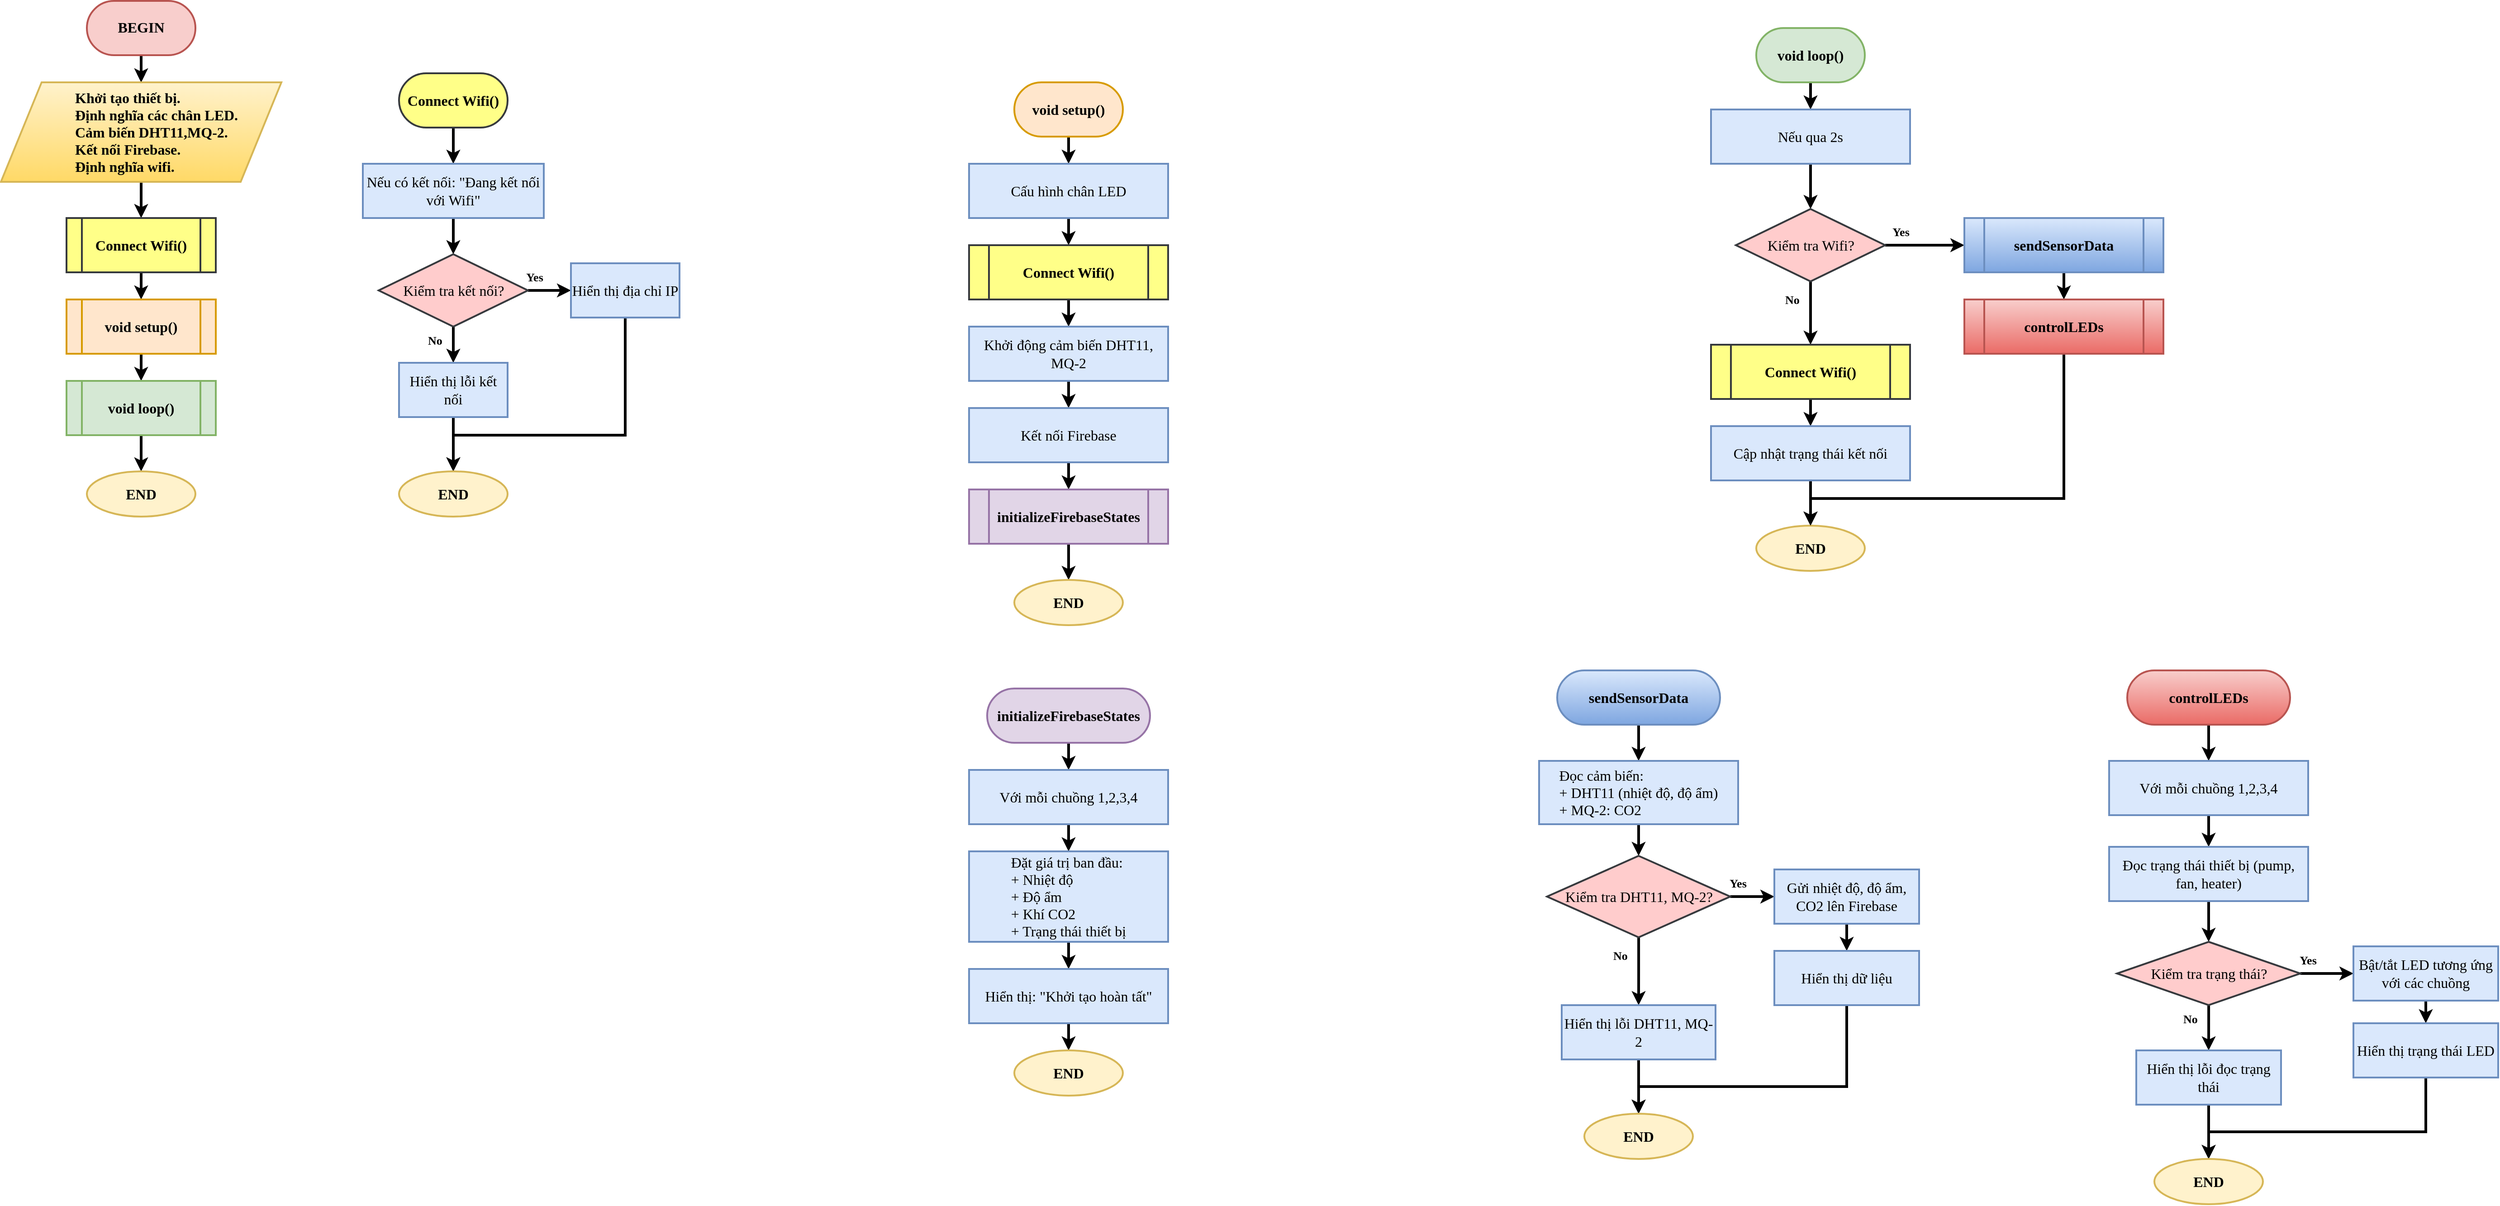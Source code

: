 <mxfile version="24.1.0" type="device">
  <diagram name="Trang-1" id="noVZalRUa9es80DgQ-76">
    <mxGraphModel dx="2206" dy="1286" grid="1" gridSize="10" guides="1" tooltips="1" connect="1" arrows="1" fold="1" page="1" pageScale="1" pageWidth="1600" pageHeight="900" math="0" shadow="0">
      <root>
        <mxCell id="0" />
        <mxCell id="1" parent="0" />
        <mxCell id="-PaDEJyAepZLVqV4AwdU-7" style="edgeStyle=orthogonalEdgeStyle;rounded=0;orthogonalLoop=1;jettySize=auto;html=1;entryX=0.5;entryY=0;entryDx=0;entryDy=0;strokeWidth=3;" edge="1" parent="1" source="-PaDEJyAepZLVqV4AwdU-1" target="-PaDEJyAepZLVqV4AwdU-2">
          <mxGeometry relative="1" as="geometry" />
        </mxCell>
        <mxCell id="-PaDEJyAepZLVqV4AwdU-12" value="" style="edgeStyle=orthogonalEdgeStyle;rounded=0;orthogonalLoop=1;jettySize=auto;html=1;" edge="1" parent="1" source="-PaDEJyAepZLVqV4AwdU-1" target="-PaDEJyAepZLVqV4AwdU-2">
          <mxGeometry relative="1" as="geometry" />
        </mxCell>
        <mxCell id="-PaDEJyAepZLVqV4AwdU-1" value="&lt;p style=&quot;line-height: 120%;&quot;&gt;&lt;font style=&quot;font-size: 16px;&quot; face=&quot;Times New Roman&quot;&gt;&lt;b&gt;BEGIN&lt;/b&gt;&lt;/font&gt;&lt;/p&gt;" style="rounded=1;whiteSpace=wrap;html=1;arcSize=50;fillColor=#f8cecc;strokeColor=#b85450;strokeWidth=2;" vertex="1" parent="1">
          <mxGeometry x="115" y="20" width="120" height="60" as="geometry" />
        </mxCell>
        <mxCell id="-PaDEJyAepZLVqV4AwdU-8" style="edgeStyle=orthogonalEdgeStyle;rounded=0;orthogonalLoop=1;jettySize=auto;html=1;entryX=0.5;entryY=0;entryDx=0;entryDy=0;strokeWidth=3;" edge="1" parent="1" source="-PaDEJyAepZLVqV4AwdU-2" target="-PaDEJyAepZLVqV4AwdU-3">
          <mxGeometry relative="1" as="geometry" />
        </mxCell>
        <mxCell id="-PaDEJyAepZLVqV4AwdU-2" value="&lt;blockquote style=&quot;margin: 0 0 0 40px; border: none; padding: 0px;&quot;&gt;&lt;blockquote style=&quot;margin: 0 0 0 40px; border: none; padding: 0px;&quot;&gt;&lt;/blockquote&gt;&lt;/blockquote&gt;&lt;blockquote style=&quot;margin: 0 0 0 40px; border: none; padding: 0px;&quot;&gt;&lt;blockquote style=&quot;margin: 0 0 0 40px; border: none; padding: 0px;&quot;&gt;&lt;b style=&quot;background-color: initial; white-space-collapse: preserve; text-align: justify; font-size: 16px; font-family: &amp;quot;Times New Roman&amp;quot;;&quot;&gt;Khởi tạo thiết bị. &lt;/b&gt;&lt;br&gt;&lt;b style=&quot;background-color: initial; white-space-collapse: preserve; text-align: justify; font-size: 16px; font-family: &amp;quot;Times New Roman&amp;quot;;&quot;&gt;Định nghĩa các chân LED. &lt;/b&gt;&lt;br&gt;&lt;font style=&quot;background-color: initial; white-space-collapse: preserve; text-align: justify; font-size: 16px;&quot; face=&quot;Times New Roman&quot;&gt;&lt;b&gt;Cảm biến DHT11,&lt;/b&gt;&lt;/font&gt;&lt;b style=&quot;background-color: initial; white-space-collapse: preserve; text-align: justify; font-size: 16px; font-family: &amp;quot;Times New Roman&amp;quot;;&quot;&gt;MQ-2.&lt;/b&gt;&lt;br&gt;&lt;b style=&quot;background-color: initial; white-space-collapse: preserve; text-align: justify; font-size: 16px; font-family: &amp;quot;Times New Roman&amp;quot;;&quot;&gt;Kết nối Firebase.&lt;/b&gt;&lt;br&gt;&lt;b style=&quot;background-color: initial; font-size: 16px; font-family: &amp;quot;Times New Roman&amp;quot;;&quot;&gt;Định nghĩa wifi.&lt;/b&gt;&lt;br&gt;&lt;/blockquote&gt;&lt;/blockquote&gt;&lt;blockquote style=&quot;margin: 0 0 0 40px; border: none; padding: 0px;&quot;&gt;&lt;blockquote style=&quot;margin: 0 0 0 40px; border: none; padding: 0px;&quot;&gt;&lt;/blockquote&gt;&lt;/blockquote&gt;&lt;blockquote style=&quot;margin: 0 0 0 40px; border: none; padding: 0px;&quot;&gt;&lt;blockquote style=&quot;margin: 0 0 0 40px; border: none; padding: 0px;&quot;&gt;&lt;/blockquote&gt;&lt;/blockquote&gt;&lt;blockquote style=&quot;margin: 0 0 0 40px; border: none; padding: 0px;&quot;&gt;&lt;blockquote style=&quot;margin: 0 0 0 40px; border: none; padding: 0px;&quot;&gt;&lt;/blockquote&gt;&lt;/blockquote&gt;" style="shape=parallelogram;perimeter=parallelogramPerimeter;whiteSpace=wrap;html=1;fixedSize=1;size=45;align=left;fillColor=#fff2cc;strokeColor=#d6b656;gradientColor=#ffd966;strokeWidth=2;" vertex="1" parent="1">
          <mxGeometry x="20" y="110" width="310" height="110" as="geometry" />
        </mxCell>
        <mxCell id="-PaDEJyAepZLVqV4AwdU-9" style="edgeStyle=orthogonalEdgeStyle;rounded=0;orthogonalLoop=1;jettySize=auto;html=1;strokeWidth=3;" edge="1" parent="1" source="-PaDEJyAepZLVqV4AwdU-3" target="-PaDEJyAepZLVqV4AwdU-4">
          <mxGeometry relative="1" as="geometry" />
        </mxCell>
        <mxCell id="-PaDEJyAepZLVqV4AwdU-3" value="&lt;h3&gt;&lt;font style=&quot;font-size: 16px;&quot; face=&quot;Times New Roman&quot;&gt;Connect Wifi()&lt;/font&gt;&lt;/h3&gt;" style="shape=process;whiteSpace=wrap;html=1;backgroundOutline=1;fillColor=#ffff88;strokeColor=#36393d;strokeWidth=2;" vertex="1" parent="1">
          <mxGeometry x="92.5" y="260" width="165" height="60" as="geometry" />
        </mxCell>
        <mxCell id="-PaDEJyAepZLVqV4AwdU-10" style="edgeStyle=orthogonalEdgeStyle;rounded=0;orthogonalLoop=1;jettySize=auto;html=1;strokeWidth=3;" edge="1" parent="1" source="-PaDEJyAepZLVqV4AwdU-4" target="-PaDEJyAepZLVqV4AwdU-5">
          <mxGeometry relative="1" as="geometry" />
        </mxCell>
        <mxCell id="-PaDEJyAepZLVqV4AwdU-4" value="&lt;h3&gt;&lt;font style=&quot;font-size: 16px;&quot; face=&quot;Times New Roman&quot;&gt;void setup()&lt;/font&gt;&lt;/h3&gt;" style="shape=process;whiteSpace=wrap;html=1;backgroundOutline=1;strokeWidth=2;fillColor=#ffe6cc;strokeColor=#d79b00;" vertex="1" parent="1">
          <mxGeometry x="92.5" y="350" width="165" height="60" as="geometry" />
        </mxCell>
        <mxCell id="-PaDEJyAepZLVqV4AwdU-11" style="edgeStyle=orthogonalEdgeStyle;rounded=0;orthogonalLoop=1;jettySize=auto;html=1;entryX=0.5;entryY=0;entryDx=0;entryDy=0;strokeWidth=3;" edge="1" parent="1" source="-PaDEJyAepZLVqV4AwdU-5" target="-PaDEJyAepZLVqV4AwdU-6">
          <mxGeometry relative="1" as="geometry" />
        </mxCell>
        <mxCell id="-PaDEJyAepZLVqV4AwdU-5" value="&lt;h3&gt;&lt;font style=&quot;font-size: 16px;&quot; face=&quot;Times New Roman&quot;&gt;void loop()&lt;/font&gt;&lt;/h3&gt;" style="shape=process;whiteSpace=wrap;html=1;backgroundOutline=1;strokeWidth=2;fillColor=#d5e8d4;strokeColor=#82b366;" vertex="1" parent="1">
          <mxGeometry x="92.5" y="440" width="165" height="60" as="geometry" />
        </mxCell>
        <mxCell id="-PaDEJyAepZLVqV4AwdU-6" value="&lt;font style=&quot;font-size: 16px;&quot; face=&quot;Times New Roman&quot;&gt;&lt;b&gt;END&lt;/b&gt;&lt;/font&gt;" style="ellipse;whiteSpace=wrap;html=1;fillColor=#fff2cc;strokeColor=#d6b656;strokeWidth=2;" vertex="1" parent="1">
          <mxGeometry x="115" y="540" width="120" height="50" as="geometry" />
        </mxCell>
        <mxCell id="-PaDEJyAepZLVqV4AwdU-23" style="edgeStyle=orthogonalEdgeStyle;rounded=0;orthogonalLoop=1;jettySize=auto;html=1;entryX=0.5;entryY=0;entryDx=0;entryDy=0;strokeWidth=3;" edge="1" parent="1" source="-PaDEJyAepZLVqV4AwdU-14" target="-PaDEJyAepZLVqV4AwdU-15">
          <mxGeometry relative="1" as="geometry" />
        </mxCell>
        <mxCell id="-PaDEJyAepZLVqV4AwdU-14" value="&lt;h3&gt;&lt;font style=&quot;font-size: 16px;&quot; face=&quot;Times New Roman&quot;&gt;Connect Wifi()&lt;/font&gt;&lt;/h3&gt;" style="rounded=1;whiteSpace=wrap;html=1;arcSize=50;fillColor=#ffff88;strokeColor=#36393d;strokeWidth=2;" vertex="1" parent="1">
          <mxGeometry x="460" y="100" width="120" height="60" as="geometry" />
        </mxCell>
        <mxCell id="-PaDEJyAepZLVqV4AwdU-24" style="edgeStyle=orthogonalEdgeStyle;rounded=0;orthogonalLoop=1;jettySize=auto;html=1;entryX=0.5;entryY=0;entryDx=0;entryDy=0;strokeWidth=3;" edge="1" parent="1" source="-PaDEJyAepZLVqV4AwdU-15" target="-PaDEJyAepZLVqV4AwdU-16">
          <mxGeometry relative="1" as="geometry" />
        </mxCell>
        <mxCell id="-PaDEJyAepZLVqV4AwdU-15" value="&lt;font style=&quot;font-size: 16px;&quot; face=&quot;Times New Roman&quot;&gt;Nếu có kết nối: &quot;Đang kết nối với Wifi&quot;&lt;/font&gt;" style="rounded=0;whiteSpace=wrap;html=1;fillColor=#dae8fc;strokeColor=#6c8ebf;strokeWidth=2;" vertex="1" parent="1">
          <mxGeometry x="420" y="200" width="200" height="60" as="geometry" />
        </mxCell>
        <mxCell id="-PaDEJyAepZLVqV4AwdU-18" style="edgeStyle=orthogonalEdgeStyle;rounded=0;orthogonalLoop=1;jettySize=auto;html=1;entryX=0;entryY=0.5;entryDx=0;entryDy=0;strokeWidth=3;" edge="1" parent="1" source="-PaDEJyAepZLVqV4AwdU-16" target="-PaDEJyAepZLVqV4AwdU-17">
          <mxGeometry relative="1" as="geometry" />
        </mxCell>
        <mxCell id="-PaDEJyAepZLVqV4AwdU-21" style="edgeStyle=orthogonalEdgeStyle;rounded=0;orthogonalLoop=1;jettySize=auto;html=1;strokeWidth=3;" edge="1" parent="1" source="-PaDEJyAepZLVqV4AwdU-16" target="-PaDEJyAepZLVqV4AwdU-20">
          <mxGeometry relative="1" as="geometry" />
        </mxCell>
        <mxCell id="-PaDEJyAepZLVqV4AwdU-16" value="&lt;font style=&quot;font-size: 16px;&quot; face=&quot;Times New Roman&quot;&gt;Kiểm tra kết nối?&lt;/font&gt;" style="rhombus;whiteSpace=wrap;html=1;fillColor=#ffcccc;strokeColor=#36393d;strokeWidth=2;" vertex="1" parent="1">
          <mxGeometry x="437.5" y="300" width="165" height="80" as="geometry" />
        </mxCell>
        <mxCell id="-PaDEJyAepZLVqV4AwdU-35" style="edgeStyle=orthogonalEdgeStyle;rounded=0;orthogonalLoop=1;jettySize=auto;html=1;strokeWidth=3;" edge="1" parent="1" source="-PaDEJyAepZLVqV4AwdU-17">
          <mxGeometry relative="1" as="geometry">
            <mxPoint x="520" y="540" as="targetPoint" />
            <Array as="points">
              <mxPoint x="710" y="500" />
            </Array>
          </mxGeometry>
        </mxCell>
        <mxCell id="-PaDEJyAepZLVqV4AwdU-17" value="&lt;font style=&quot;font-size: 16px;&quot; face=&quot;Times New Roman&quot;&gt;Hiển thị địa chỉ IP&lt;/font&gt;" style="rounded=0;whiteSpace=wrap;html=1;fillColor=#dae8fc;strokeColor=#6c8ebf;strokeWidth=2;" vertex="1" parent="1">
          <mxGeometry x="650" y="310" width="120" height="60" as="geometry" />
        </mxCell>
        <mxCell id="-PaDEJyAepZLVqV4AwdU-19" value="&lt;font size=&quot;1&quot; face=&quot;Times New Roman&quot;&gt;&lt;b style=&quot;font-size: 13px;&quot;&gt;Yes&lt;/b&gt;&lt;/font&gt;" style="text;html=1;align=center;verticalAlign=middle;whiteSpace=wrap;rounded=0;" vertex="1" parent="1">
          <mxGeometry x="580" y="310" width="60" height="30" as="geometry" />
        </mxCell>
        <mxCell id="-PaDEJyAepZLVqV4AwdU-26" style="edgeStyle=orthogonalEdgeStyle;rounded=0;orthogonalLoop=1;jettySize=auto;html=1;strokeWidth=3;" edge="1" parent="1" source="-PaDEJyAepZLVqV4AwdU-20" target="-PaDEJyAepZLVqV4AwdU-25">
          <mxGeometry relative="1" as="geometry" />
        </mxCell>
        <mxCell id="-PaDEJyAepZLVqV4AwdU-20" value="&lt;font style=&quot;font-size: 16px;&quot; face=&quot;Times New Roman&quot;&gt;Hiển thị lỗi kết nối&lt;/font&gt;" style="rounded=0;whiteSpace=wrap;html=1;fillColor=#dae8fc;strokeColor=#6c8ebf;strokeWidth=2;" vertex="1" parent="1">
          <mxGeometry x="460" y="420" width="120" height="60" as="geometry" />
        </mxCell>
        <mxCell id="-PaDEJyAepZLVqV4AwdU-22" value="&lt;font size=&quot;1&quot; face=&quot;Times New Roman&quot;&gt;&lt;b style=&quot;font-size: 13px;&quot;&gt;No&lt;/b&gt;&lt;/font&gt;" style="text;html=1;align=center;verticalAlign=middle;whiteSpace=wrap;rounded=0;" vertex="1" parent="1">
          <mxGeometry x="470" y="380" width="60" height="30" as="geometry" />
        </mxCell>
        <mxCell id="-PaDEJyAepZLVqV4AwdU-25" value="&lt;font style=&quot;font-size: 16px;&quot; face=&quot;Times New Roman&quot;&gt;&lt;b&gt;END&lt;/b&gt;&lt;/font&gt;" style="ellipse;whiteSpace=wrap;html=1;fillColor=#fff2cc;strokeColor=#d6b656;strokeWidth=2;" vertex="1" parent="1">
          <mxGeometry x="460" y="540" width="120" height="50" as="geometry" />
        </mxCell>
        <mxCell id="-PaDEJyAepZLVqV4AwdU-32" style="edgeStyle=orthogonalEdgeStyle;rounded=0;orthogonalLoop=1;jettySize=auto;html=1;entryX=0.5;entryY=0;entryDx=0;entryDy=0;strokeWidth=3;" edge="1" parent="1" source="-PaDEJyAepZLVqV4AwdU-27" target="-PaDEJyAepZLVqV4AwdU-28">
          <mxGeometry relative="1" as="geometry" />
        </mxCell>
        <mxCell id="-PaDEJyAepZLVqV4AwdU-27" value="&lt;h3&gt;&lt;font style=&quot;font-size: 16px;&quot; face=&quot;Times New Roman&quot;&gt;void setup()&lt;/font&gt;&lt;/h3&gt;" style="rounded=1;whiteSpace=wrap;html=1;arcSize=50;fillColor=#ffe6cc;strokeColor=#d79b00;strokeWidth=2;" vertex="1" parent="1">
          <mxGeometry x="1140" y="110" width="120" height="60" as="geometry" />
        </mxCell>
        <mxCell id="-PaDEJyAepZLVqV4AwdU-33" style="edgeStyle=orthogonalEdgeStyle;rounded=0;orthogonalLoop=1;jettySize=auto;html=1;entryX=0.5;entryY=0;entryDx=0;entryDy=0;strokeWidth=3;" edge="1" parent="1" source="-PaDEJyAepZLVqV4AwdU-28" target="-PaDEJyAepZLVqV4AwdU-29">
          <mxGeometry relative="1" as="geometry" />
        </mxCell>
        <mxCell id="-PaDEJyAepZLVqV4AwdU-28" value="&lt;font style=&quot;font-size: 16px;&quot; face=&quot;Times New Roman&quot;&gt;Cấu hình chân LED&lt;/font&gt;" style="rounded=0;whiteSpace=wrap;html=1;fillColor=#dae8fc;strokeColor=#6c8ebf;strokeWidth=2;" vertex="1" parent="1">
          <mxGeometry x="1090" y="200" width="220" height="60" as="geometry" />
        </mxCell>
        <mxCell id="-PaDEJyAepZLVqV4AwdU-34" style="edgeStyle=orthogonalEdgeStyle;rounded=0;orthogonalLoop=1;jettySize=auto;html=1;entryX=0.5;entryY=0;entryDx=0;entryDy=0;strokeWidth=3;" edge="1" parent="1" source="-PaDEJyAepZLVqV4AwdU-29" target="-PaDEJyAepZLVqV4AwdU-30">
          <mxGeometry relative="1" as="geometry" />
        </mxCell>
        <mxCell id="-PaDEJyAepZLVqV4AwdU-29" value="&lt;h3&gt;&lt;font style=&quot;font-size: 16px;&quot; face=&quot;Times New Roman&quot;&gt;Connect Wifi()&lt;/font&gt;&lt;/h3&gt;" style="shape=process;whiteSpace=wrap;html=1;backgroundOutline=1;fillColor=#ffff88;strokeColor=#36393d;strokeWidth=2;" vertex="1" parent="1">
          <mxGeometry x="1090" y="290" width="220" height="60" as="geometry" />
        </mxCell>
        <mxCell id="-PaDEJyAepZLVqV4AwdU-38" style="edgeStyle=orthogonalEdgeStyle;rounded=0;orthogonalLoop=1;jettySize=auto;html=1;entryX=0.5;entryY=0;entryDx=0;entryDy=0;strokeWidth=3;" edge="1" parent="1" source="-PaDEJyAepZLVqV4AwdU-30" target="-PaDEJyAepZLVqV4AwdU-31">
          <mxGeometry relative="1" as="geometry" />
        </mxCell>
        <mxCell id="-PaDEJyAepZLVqV4AwdU-30" value="&lt;font style=&quot;font-size: 16px;&quot; face=&quot;Times New Roman&quot;&gt;Khởi động cảm biến DHT11, MQ-2&lt;/font&gt;" style="rounded=0;whiteSpace=wrap;html=1;fillColor=#dae8fc;strokeColor=#6c8ebf;strokeWidth=2;" vertex="1" parent="1">
          <mxGeometry x="1090" y="380" width="220" height="60" as="geometry" />
        </mxCell>
        <mxCell id="-PaDEJyAepZLVqV4AwdU-39" style="edgeStyle=orthogonalEdgeStyle;rounded=0;orthogonalLoop=1;jettySize=auto;html=1;entryX=0.5;entryY=0;entryDx=0;entryDy=0;strokeWidth=3;" edge="1" parent="1" source="-PaDEJyAepZLVqV4AwdU-31" target="-PaDEJyAepZLVqV4AwdU-36">
          <mxGeometry relative="1" as="geometry" />
        </mxCell>
        <mxCell id="-PaDEJyAepZLVqV4AwdU-31" value="&lt;font style=&quot;font-size: 16px;&quot; face=&quot;Times New Roman&quot;&gt;Kết nối Firebase&lt;/font&gt;" style="rounded=0;whiteSpace=wrap;html=1;fillColor=#dae8fc;strokeColor=#6c8ebf;strokeWidth=2;" vertex="1" parent="1">
          <mxGeometry x="1090" y="470" width="220" height="60" as="geometry" />
        </mxCell>
        <mxCell id="-PaDEJyAepZLVqV4AwdU-40" style="edgeStyle=orthogonalEdgeStyle;rounded=0;orthogonalLoop=1;jettySize=auto;html=1;entryX=0.5;entryY=0;entryDx=0;entryDy=0;strokeWidth=3;" edge="1" parent="1" source="-PaDEJyAepZLVqV4AwdU-36" target="-PaDEJyAepZLVqV4AwdU-37">
          <mxGeometry relative="1" as="geometry" />
        </mxCell>
        <mxCell id="-PaDEJyAepZLVqV4AwdU-36" value="&lt;h3&gt;&lt;font style=&quot;font-size: 16px;&quot; face=&quot;Times New Roman&quot;&gt;initializeFirebaseStates&lt;/font&gt;&lt;/h3&gt;" style="shape=process;whiteSpace=wrap;html=1;backgroundOutline=1;fillColor=#e1d5e7;strokeColor=#9673a6;strokeWidth=2;" vertex="1" parent="1">
          <mxGeometry x="1090" y="560" width="220" height="60" as="geometry" />
        </mxCell>
        <mxCell id="-PaDEJyAepZLVqV4AwdU-37" value="&lt;font style=&quot;font-size: 16px;&quot; face=&quot;Times New Roman&quot;&gt;&lt;b&gt;END&lt;/b&gt;&lt;/font&gt;" style="ellipse;whiteSpace=wrap;html=1;fillColor=#fff2cc;strokeColor=#d6b656;strokeWidth=2;" vertex="1" parent="1">
          <mxGeometry x="1140" y="660" width="120" height="50" as="geometry" />
        </mxCell>
        <mxCell id="-PaDEJyAepZLVqV4AwdU-47" style="edgeStyle=orthogonalEdgeStyle;rounded=0;orthogonalLoop=1;jettySize=auto;html=1;entryX=0.5;entryY=0;entryDx=0;entryDy=0;strokeWidth=3;" edge="1" parent="1" source="-PaDEJyAepZLVqV4AwdU-41" target="-PaDEJyAepZLVqV4AwdU-43">
          <mxGeometry relative="1" as="geometry" />
        </mxCell>
        <mxCell id="-PaDEJyAepZLVqV4AwdU-41" value="&lt;h3&gt;&lt;font style=&quot;font-size: 16px;&quot; face=&quot;Times New Roman&quot;&gt;initializeFirebaseStates&lt;/font&gt;&lt;/h3&gt;" style="rounded=1;whiteSpace=wrap;html=1;arcSize=50;fillColor=#e1d5e7;strokeColor=#9673a6;strokeWidth=2;" vertex="1" parent="1">
          <mxGeometry x="1110" y="780" width="180" height="60" as="geometry" />
        </mxCell>
        <mxCell id="-PaDEJyAepZLVqV4AwdU-48" style="edgeStyle=orthogonalEdgeStyle;rounded=0;orthogonalLoop=1;jettySize=auto;html=1;entryX=0.5;entryY=0;entryDx=0;entryDy=0;strokeWidth=3;" edge="1" parent="1" source="-PaDEJyAepZLVqV4AwdU-43" target="-PaDEJyAepZLVqV4AwdU-44">
          <mxGeometry relative="1" as="geometry" />
        </mxCell>
        <mxCell id="-PaDEJyAepZLVqV4AwdU-43" value="&lt;font style=&quot;font-size: 16px;&quot; face=&quot;Times New Roman&quot;&gt;Với mỗi chuồng 1,2,3,4&lt;/font&gt;" style="rounded=0;whiteSpace=wrap;html=1;fillColor=#dae8fc;strokeColor=#6c8ebf;strokeWidth=2;" vertex="1" parent="1">
          <mxGeometry x="1090" y="870" width="220" height="60" as="geometry" />
        </mxCell>
        <mxCell id="-PaDEJyAepZLVqV4AwdU-49" style="edgeStyle=orthogonalEdgeStyle;rounded=0;orthogonalLoop=1;jettySize=auto;html=1;entryX=0.5;entryY=0;entryDx=0;entryDy=0;strokeWidth=3;" edge="1" parent="1" source="-PaDEJyAepZLVqV4AwdU-44" target="-PaDEJyAepZLVqV4AwdU-45">
          <mxGeometry relative="1" as="geometry" />
        </mxCell>
        <mxCell id="-PaDEJyAepZLVqV4AwdU-44" value="&lt;div style=&quot;text-align: justify;&quot;&gt;&lt;span style=&quot;font-size: 16px; font-family: &amp;quot;Times New Roman&amp;quot;; background-color: initial;&quot;&gt;Đặt giá trị ban đầu:&lt;/span&gt;&lt;/div&gt;&lt;div style=&quot;text-align: justify;&quot;&gt;&lt;font face=&quot;Times New Roman&quot;&gt;&lt;span style=&quot;font-size: 16px;&quot;&gt;+ Nhiệt độ&lt;/span&gt;&lt;/font&gt;&lt;/div&gt;&lt;div style=&quot;text-align: justify;&quot;&gt;&lt;font face=&quot;Times New Roman&quot;&gt;&lt;span style=&quot;font-size: 16px;&quot;&gt;+ Độ ẩm&lt;/span&gt;&lt;/font&gt;&lt;/div&gt;&lt;div style=&quot;text-align: justify;&quot;&gt;&lt;font face=&quot;Times New Roman&quot;&gt;&lt;span style=&quot;font-size: 16px;&quot;&gt;+ Khí CO2&lt;/span&gt;&lt;/font&gt;&lt;/div&gt;&lt;div style=&quot;text-align: justify;&quot;&gt;&lt;font face=&quot;Times New Roman&quot;&gt;&lt;span style=&quot;font-size: 16px;&quot;&gt;+ Trạng thái thiết bị&lt;/span&gt;&lt;/font&gt;&lt;/div&gt;" style="rounded=0;whiteSpace=wrap;html=1;fillColor=#dae8fc;strokeColor=#6c8ebf;strokeWidth=2;" vertex="1" parent="1">
          <mxGeometry x="1090" y="960" width="220" height="100" as="geometry" />
        </mxCell>
        <mxCell id="-PaDEJyAepZLVqV4AwdU-50" style="edgeStyle=orthogonalEdgeStyle;rounded=0;orthogonalLoop=1;jettySize=auto;html=1;entryX=0.5;entryY=0;entryDx=0;entryDy=0;strokeWidth=3;" edge="1" parent="1" source="-PaDEJyAepZLVqV4AwdU-45" target="-PaDEJyAepZLVqV4AwdU-46">
          <mxGeometry relative="1" as="geometry" />
        </mxCell>
        <mxCell id="-PaDEJyAepZLVqV4AwdU-45" value="&lt;font style=&quot;font-size: 16px;&quot; face=&quot;Times New Roman&quot;&gt;Hiển thị: &quot;Khởi tạo hoàn tất&quot;&lt;/font&gt;" style="rounded=0;whiteSpace=wrap;html=1;fillColor=#dae8fc;strokeColor=#6c8ebf;strokeWidth=2;" vertex="1" parent="1">
          <mxGeometry x="1090" y="1090" width="220" height="60" as="geometry" />
        </mxCell>
        <mxCell id="-PaDEJyAepZLVqV4AwdU-46" value="&lt;font style=&quot;font-size: 16px;&quot; face=&quot;Times New Roman&quot;&gt;&lt;b&gt;END&lt;/b&gt;&lt;/font&gt;" style="ellipse;whiteSpace=wrap;html=1;fillColor=#fff2cc;strokeColor=#d6b656;strokeWidth=2;" vertex="1" parent="1">
          <mxGeometry x="1140" y="1180" width="120" height="50" as="geometry" />
        </mxCell>
        <mxCell id="-PaDEJyAepZLVqV4AwdU-58" style="edgeStyle=orthogonalEdgeStyle;rounded=0;orthogonalLoop=1;jettySize=auto;html=1;entryX=0.5;entryY=0;entryDx=0;entryDy=0;strokeWidth=3;" edge="1" parent="1" source="-PaDEJyAepZLVqV4AwdU-51" target="-PaDEJyAepZLVqV4AwdU-52">
          <mxGeometry relative="1" as="geometry" />
        </mxCell>
        <mxCell id="-PaDEJyAepZLVqV4AwdU-51" value="&lt;h3&gt;&lt;font style=&quot;font-size: 16px;&quot; face=&quot;Times New Roman&quot;&gt;void loop()&lt;/font&gt;&lt;/h3&gt;" style="rounded=1;whiteSpace=wrap;html=1;arcSize=50;fillColor=#d5e8d4;strokeColor=#82b366;strokeWidth=2;" vertex="1" parent="1">
          <mxGeometry x="1960" y="50" width="120" height="60" as="geometry" />
        </mxCell>
        <mxCell id="-PaDEJyAepZLVqV4AwdU-59" style="edgeStyle=orthogonalEdgeStyle;rounded=0;orthogonalLoop=1;jettySize=auto;html=1;entryX=0.5;entryY=0;entryDx=0;entryDy=0;strokeWidth=3;" edge="1" parent="1" source="-PaDEJyAepZLVqV4AwdU-52" target="-PaDEJyAepZLVqV4AwdU-53">
          <mxGeometry relative="1" as="geometry" />
        </mxCell>
        <mxCell id="-PaDEJyAepZLVqV4AwdU-52" value="&lt;font style=&quot;font-size: 16px;&quot; face=&quot;Times New Roman&quot;&gt;Nếu qua 2s&lt;/font&gt;" style="rounded=0;whiteSpace=wrap;html=1;fillColor=#dae8fc;strokeColor=#6c8ebf;strokeWidth=2;" vertex="1" parent="1">
          <mxGeometry x="1910" y="140" width="220" height="60" as="geometry" />
        </mxCell>
        <mxCell id="-PaDEJyAepZLVqV4AwdU-60" style="edgeStyle=orthogonalEdgeStyle;rounded=0;orthogonalLoop=1;jettySize=auto;html=1;entryX=0.5;entryY=0;entryDx=0;entryDy=0;strokeWidth=3;" edge="1" parent="1" source="-PaDEJyAepZLVqV4AwdU-53" target="-PaDEJyAepZLVqV4AwdU-54">
          <mxGeometry relative="1" as="geometry" />
        </mxCell>
        <mxCell id="-PaDEJyAepZLVqV4AwdU-61" style="edgeStyle=orthogonalEdgeStyle;rounded=0;orthogonalLoop=1;jettySize=auto;html=1;entryX=0;entryY=0.5;entryDx=0;entryDy=0;strokeWidth=3;" edge="1" parent="1" source="-PaDEJyAepZLVqV4AwdU-53" target="-PaDEJyAepZLVqV4AwdU-55">
          <mxGeometry relative="1" as="geometry" />
        </mxCell>
        <mxCell id="-PaDEJyAepZLVqV4AwdU-53" value="&lt;font style=&quot;font-size: 16px;&quot; face=&quot;Times New Roman&quot;&gt;Kiểm tra Wifi?&lt;/font&gt;" style="rhombus;whiteSpace=wrap;html=1;fillColor=#ffcccc;strokeColor=#36393d;strokeWidth=2;" vertex="1" parent="1">
          <mxGeometry x="1937.5" y="250" width="165" height="80" as="geometry" />
        </mxCell>
        <mxCell id="-PaDEJyAepZLVqV4AwdU-65" style="edgeStyle=orthogonalEdgeStyle;rounded=0;orthogonalLoop=1;jettySize=auto;html=1;entryX=0.5;entryY=0;entryDx=0;entryDy=0;strokeWidth=3;" edge="1" parent="1" source="-PaDEJyAepZLVqV4AwdU-54" target="-PaDEJyAepZLVqV4AwdU-64">
          <mxGeometry relative="1" as="geometry" />
        </mxCell>
        <mxCell id="-PaDEJyAepZLVqV4AwdU-54" value="&lt;h3&gt;&lt;font style=&quot;font-size: 16px;&quot; face=&quot;Times New Roman&quot;&gt;Connect Wifi()&lt;/font&gt;&lt;/h3&gt;" style="shape=process;whiteSpace=wrap;html=1;backgroundOutline=1;fillColor=#ffff88;strokeColor=#36393d;strokeWidth=2;" vertex="1" parent="1">
          <mxGeometry x="1910" y="400" width="220" height="60" as="geometry" />
        </mxCell>
        <mxCell id="-PaDEJyAepZLVqV4AwdU-62" style="edgeStyle=orthogonalEdgeStyle;rounded=0;orthogonalLoop=1;jettySize=auto;html=1;entryX=0.5;entryY=0;entryDx=0;entryDy=0;strokeWidth=3;" edge="1" parent="1" source="-PaDEJyAepZLVqV4AwdU-55" target="-PaDEJyAepZLVqV4AwdU-56">
          <mxGeometry relative="1" as="geometry" />
        </mxCell>
        <mxCell id="-PaDEJyAepZLVqV4AwdU-55" value="&lt;h3&gt;&lt;font style=&quot;font-size: 16px;&quot; face=&quot;Times New Roman&quot;&gt;sendSensorData&lt;/font&gt;&lt;/h3&gt;" style="shape=process;whiteSpace=wrap;html=1;backgroundOutline=1;strokeWidth=2;fillColor=#dae8fc;strokeColor=#6c8ebf;gradientColor=#7ea6e0;" vertex="1" parent="1">
          <mxGeometry x="2190" y="260" width="220" height="60" as="geometry" />
        </mxCell>
        <mxCell id="-PaDEJyAepZLVqV4AwdU-67" style="edgeStyle=orthogonalEdgeStyle;rounded=0;orthogonalLoop=1;jettySize=auto;html=1;entryX=0.5;entryY=0;entryDx=0;entryDy=0;strokeWidth=3;" edge="1" parent="1" source="-PaDEJyAepZLVqV4AwdU-56" target="-PaDEJyAepZLVqV4AwdU-57">
          <mxGeometry relative="1" as="geometry">
            <mxPoint x="2020" y="650" as="targetPoint" />
            <Array as="points">
              <mxPoint x="2300" y="570" />
              <mxPoint x="2020" y="570" />
            </Array>
          </mxGeometry>
        </mxCell>
        <mxCell id="-PaDEJyAepZLVqV4AwdU-56" value="&lt;h3&gt;&lt;font style=&quot;font-size: 16px;&quot; face=&quot;Times New Roman&quot;&gt;controlLEDs&lt;/font&gt;&lt;/h3&gt;" style="shape=process;whiteSpace=wrap;html=1;backgroundOutline=1;fillColor=#f8cecc;strokeColor=#b85450;strokeWidth=2;gradientColor=#ea6b66;" vertex="1" parent="1">
          <mxGeometry x="2190" y="350" width="220" height="60" as="geometry" />
        </mxCell>
        <mxCell id="-PaDEJyAepZLVqV4AwdU-57" value="&lt;font style=&quot;font-size: 16px;&quot; face=&quot;Times New Roman&quot;&gt;&lt;b&gt;END&lt;/b&gt;&lt;/font&gt;" style="ellipse;whiteSpace=wrap;html=1;fillColor=#fff2cc;strokeColor=#d6b656;strokeWidth=2;" vertex="1" parent="1">
          <mxGeometry x="1960" y="600" width="120" height="50" as="geometry" />
        </mxCell>
        <mxCell id="-PaDEJyAepZLVqV4AwdU-66" style="edgeStyle=orthogonalEdgeStyle;rounded=0;orthogonalLoop=1;jettySize=auto;html=1;entryX=0.5;entryY=0;entryDx=0;entryDy=0;strokeWidth=3;" edge="1" parent="1" source="-PaDEJyAepZLVqV4AwdU-64" target="-PaDEJyAepZLVqV4AwdU-57">
          <mxGeometry relative="1" as="geometry" />
        </mxCell>
        <mxCell id="-PaDEJyAepZLVqV4AwdU-64" value="&lt;font style=&quot;font-size: 16px;&quot; face=&quot;Times New Roman&quot;&gt;Cập nhật trạng thái kết nối&lt;/font&gt;" style="rounded=0;whiteSpace=wrap;html=1;fillColor=#dae8fc;strokeColor=#6c8ebf;strokeWidth=2;" vertex="1" parent="1">
          <mxGeometry x="1910" y="490" width="220" height="60" as="geometry" />
        </mxCell>
        <mxCell id="-PaDEJyAepZLVqV4AwdU-68" value="&lt;font size=&quot;1&quot; face=&quot;Times New Roman&quot;&gt;&lt;b style=&quot;font-size: 13px;&quot;&gt;Yes&lt;/b&gt;&lt;/font&gt;" style="text;html=1;align=center;verticalAlign=middle;whiteSpace=wrap;rounded=0;" vertex="1" parent="1">
          <mxGeometry x="2090" y="260" width="60" height="30" as="geometry" />
        </mxCell>
        <mxCell id="-PaDEJyAepZLVqV4AwdU-69" value="&lt;font size=&quot;1&quot; face=&quot;Times New Roman&quot;&gt;&lt;b style=&quot;font-size: 13px;&quot;&gt;No&lt;/b&gt;&lt;/font&gt;" style="text;html=1;align=center;verticalAlign=middle;whiteSpace=wrap;rounded=0;" vertex="1" parent="1">
          <mxGeometry x="1970" y="335" width="60" height="30" as="geometry" />
        </mxCell>
        <mxCell id="-PaDEJyAepZLVqV4AwdU-77" style="edgeStyle=orthogonalEdgeStyle;rounded=0;orthogonalLoop=1;jettySize=auto;html=1;entryX=0.5;entryY=0;entryDx=0;entryDy=0;strokeWidth=3;" edge="1" parent="1" source="-PaDEJyAepZLVqV4AwdU-70" target="-PaDEJyAepZLVqV4AwdU-72">
          <mxGeometry relative="1" as="geometry" />
        </mxCell>
        <mxCell id="-PaDEJyAepZLVqV4AwdU-70" value="&lt;h3&gt;&lt;font style=&quot;font-size: 16px;&quot; face=&quot;Times New Roman&quot;&gt;sendSensorData&lt;/font&gt;&lt;/h3&gt;" style="rounded=1;whiteSpace=wrap;html=1;arcSize=50;fillColor=#dae8fc;strokeColor=#6c8ebf;strokeWidth=2;gradientColor=#7ea6e0;" vertex="1" parent="1">
          <mxGeometry x="1740" y="760" width="180" height="60" as="geometry" />
        </mxCell>
        <mxCell id="-PaDEJyAepZLVqV4AwdU-95" style="edgeStyle=orthogonalEdgeStyle;rounded=0;orthogonalLoop=1;jettySize=auto;html=1;entryX=0.5;entryY=0;entryDx=0;entryDy=0;strokeWidth=3;" edge="1" parent="1" source="-PaDEJyAepZLVqV4AwdU-71" target="-PaDEJyAepZLVqV4AwdU-88">
          <mxGeometry relative="1" as="geometry" />
        </mxCell>
        <mxCell id="-PaDEJyAepZLVqV4AwdU-71" value="&lt;h3&gt;&lt;font style=&quot;font-size: 16px;&quot; face=&quot;Times New Roman&quot;&gt;controlLEDs&lt;/font&gt;&lt;/h3&gt;" style="rounded=1;whiteSpace=wrap;html=1;arcSize=50;fillColor=#f8cecc;strokeColor=#b85450;strokeWidth=2;gradientColor=#ea6b66;" vertex="1" parent="1">
          <mxGeometry x="2370" y="760" width="180" height="60" as="geometry" />
        </mxCell>
        <mxCell id="-PaDEJyAepZLVqV4AwdU-78" style="edgeStyle=orthogonalEdgeStyle;rounded=0;orthogonalLoop=1;jettySize=auto;html=1;entryX=0.5;entryY=0;entryDx=0;entryDy=0;strokeWidth=3;" edge="1" parent="1" source="-PaDEJyAepZLVqV4AwdU-72" target="-PaDEJyAepZLVqV4AwdU-73">
          <mxGeometry relative="1" as="geometry" />
        </mxCell>
        <mxCell id="-PaDEJyAepZLVqV4AwdU-72" value="&lt;div style=&quot;text-align: justify;&quot;&gt;&lt;span style=&quot;font-size: 16px; font-family: &amp;quot;Times New Roman&amp;quot;; background-color: initial;&quot;&gt;Đọc cảm biến:&amp;nbsp;&lt;/span&gt;&lt;/div&gt;&lt;div style=&quot;text-align: justify;&quot;&gt;&lt;font face=&quot;Times New Roman&quot;&gt;&lt;span style=&quot;font-size: 16px;&quot;&gt;+ DHT11 (nhiệt độ, độ ẩm)&lt;/span&gt;&lt;/font&gt;&lt;/div&gt;&lt;div style=&quot;text-align: justify;&quot;&gt;&lt;font face=&quot;Times New Roman&quot;&gt;&lt;span style=&quot;font-size: 16px;&quot;&gt;+ MQ-2: CO2&lt;/span&gt;&lt;/font&gt;&lt;/div&gt;" style="rounded=0;whiteSpace=wrap;html=1;fillColor=#dae8fc;strokeColor=#6c8ebf;strokeWidth=2;" vertex="1" parent="1">
          <mxGeometry x="1720" y="860" width="220" height="70" as="geometry" />
        </mxCell>
        <mxCell id="-PaDEJyAepZLVqV4AwdU-79" style="edgeStyle=orthogonalEdgeStyle;rounded=0;orthogonalLoop=1;jettySize=auto;html=1;entryX=0;entryY=0.5;entryDx=0;entryDy=0;strokeWidth=3;" edge="1" parent="1" source="-PaDEJyAepZLVqV4AwdU-73" target="-PaDEJyAepZLVqV4AwdU-74">
          <mxGeometry relative="1" as="geometry" />
        </mxCell>
        <mxCell id="-PaDEJyAepZLVqV4AwdU-81" style="edgeStyle=orthogonalEdgeStyle;rounded=0;orthogonalLoop=1;jettySize=auto;html=1;entryX=0.5;entryY=0;entryDx=0;entryDy=0;strokeWidth=3;" edge="1" parent="1" source="-PaDEJyAepZLVqV4AwdU-73" target="-PaDEJyAepZLVqV4AwdU-75">
          <mxGeometry relative="1" as="geometry" />
        </mxCell>
        <mxCell id="-PaDEJyAepZLVqV4AwdU-73" value="&lt;font style=&quot;font-size: 16px;&quot; face=&quot;Times New Roman&quot;&gt;Kiểm tra DHT11, MQ-2?&lt;/font&gt;" style="rhombus;whiteSpace=wrap;html=1;fillColor=#ffcccc;strokeColor=#36393d;strokeWidth=2;" vertex="1" parent="1">
          <mxGeometry x="1728.75" y="965" width="202.5" height="90" as="geometry" />
        </mxCell>
        <mxCell id="-PaDEJyAepZLVqV4AwdU-80" style="edgeStyle=orthogonalEdgeStyle;rounded=0;orthogonalLoop=1;jettySize=auto;html=1;entryX=0.5;entryY=0;entryDx=0;entryDy=0;strokeWidth=3;" edge="1" parent="1" source="-PaDEJyAepZLVqV4AwdU-74" target="-PaDEJyAepZLVqV4AwdU-76">
          <mxGeometry relative="1" as="geometry" />
        </mxCell>
        <mxCell id="-PaDEJyAepZLVqV4AwdU-74" value="&lt;font style=&quot;font-size: 16px;&quot; face=&quot;Times New Roman&quot;&gt;Gửi nhiệt độ, độ ẩm, CO2 lên Firebase&lt;/font&gt;" style="rounded=0;whiteSpace=wrap;html=1;fillColor=#dae8fc;strokeColor=#6c8ebf;strokeWidth=2;" vertex="1" parent="1">
          <mxGeometry x="1980" y="980" width="160" height="60" as="geometry" />
        </mxCell>
        <mxCell id="-PaDEJyAepZLVqV4AwdU-83" style="edgeStyle=orthogonalEdgeStyle;rounded=0;orthogonalLoop=1;jettySize=auto;html=1;entryX=0.5;entryY=0;entryDx=0;entryDy=0;strokeWidth=3;" edge="1" parent="1" source="-PaDEJyAepZLVqV4AwdU-75" target="-PaDEJyAepZLVqV4AwdU-82">
          <mxGeometry relative="1" as="geometry" />
        </mxCell>
        <mxCell id="-PaDEJyAepZLVqV4AwdU-75" value="&lt;font style=&quot;font-size: 16px;&quot; face=&quot;Times New Roman&quot;&gt;Hiển thị lỗi DHT11, MQ-2&lt;/font&gt;" style="rounded=0;whiteSpace=wrap;html=1;fillColor=#dae8fc;strokeColor=#6c8ebf;strokeWidth=2;" vertex="1" parent="1">
          <mxGeometry x="1745" y="1130" width="170" height="60" as="geometry" />
        </mxCell>
        <mxCell id="-PaDEJyAepZLVqV4AwdU-84" style="edgeStyle=orthogonalEdgeStyle;rounded=0;orthogonalLoop=1;jettySize=auto;html=1;entryX=0.5;entryY=0;entryDx=0;entryDy=0;strokeWidth=3;" edge="1" parent="1" source="-PaDEJyAepZLVqV4AwdU-76" target="-PaDEJyAepZLVqV4AwdU-82">
          <mxGeometry relative="1" as="geometry">
            <mxPoint x="2060.0" y="1220" as="targetPoint" />
            <Array as="points">
              <mxPoint x="2060" y="1220" />
              <mxPoint x="1830" y="1220" />
            </Array>
          </mxGeometry>
        </mxCell>
        <mxCell id="-PaDEJyAepZLVqV4AwdU-76" value="&lt;font style=&quot;font-size: 16px;&quot; face=&quot;Times New Roman&quot;&gt;Hiển thị dữ liệu&lt;/font&gt;" style="rounded=0;whiteSpace=wrap;html=1;fillColor=#dae8fc;strokeColor=#6c8ebf;strokeWidth=2;" vertex="1" parent="1">
          <mxGeometry x="1980" y="1070" width="160" height="60" as="geometry" />
        </mxCell>
        <mxCell id="-PaDEJyAepZLVqV4AwdU-82" value="&lt;font style=&quot;font-size: 16px;&quot; face=&quot;Times New Roman&quot;&gt;&lt;b&gt;END&lt;/b&gt;&lt;/font&gt;" style="ellipse;whiteSpace=wrap;html=1;fillColor=#fff2cc;strokeColor=#d6b656;strokeWidth=2;" vertex="1" parent="1">
          <mxGeometry x="1770" y="1250" width="120" height="50" as="geometry" />
        </mxCell>
        <mxCell id="-PaDEJyAepZLVqV4AwdU-85" value="&lt;font size=&quot;1&quot; face=&quot;Times New Roman&quot;&gt;&lt;b style=&quot;font-size: 13px;&quot;&gt;Yes&lt;/b&gt;&lt;/font&gt;" style="text;html=1;align=center;verticalAlign=middle;whiteSpace=wrap;rounded=0;" vertex="1" parent="1">
          <mxGeometry x="1910" y="980" width="60" height="30" as="geometry" />
        </mxCell>
        <mxCell id="-PaDEJyAepZLVqV4AwdU-86" value="&lt;font size=&quot;1&quot; face=&quot;Times New Roman&quot;&gt;&lt;b style=&quot;font-size: 13px;&quot;&gt;No&lt;/b&gt;&lt;/font&gt;" style="text;html=1;align=center;verticalAlign=middle;whiteSpace=wrap;rounded=0;" vertex="1" parent="1">
          <mxGeometry x="1780" y="1060" width="60" height="30" as="geometry" />
        </mxCell>
        <mxCell id="-PaDEJyAepZLVqV4AwdU-96" style="edgeStyle=orthogonalEdgeStyle;rounded=0;orthogonalLoop=1;jettySize=auto;html=1;entryX=0.5;entryY=0;entryDx=0;entryDy=0;strokeWidth=3;" edge="1" parent="1" source="-PaDEJyAepZLVqV4AwdU-88" target="-PaDEJyAepZLVqV4AwdU-89">
          <mxGeometry relative="1" as="geometry" />
        </mxCell>
        <mxCell id="-PaDEJyAepZLVqV4AwdU-88" value="&lt;font style=&quot;font-size: 16px;&quot; face=&quot;Times New Roman&quot;&gt;Với mỗi chuồng 1,2,3,4&lt;/font&gt;" style="rounded=0;whiteSpace=wrap;html=1;fillColor=#dae8fc;strokeColor=#6c8ebf;strokeWidth=2;" vertex="1" parent="1">
          <mxGeometry x="2350" y="860" width="220" height="60" as="geometry" />
        </mxCell>
        <mxCell id="-PaDEJyAepZLVqV4AwdU-97" style="edgeStyle=orthogonalEdgeStyle;rounded=0;orthogonalLoop=1;jettySize=auto;html=1;entryX=0.5;entryY=0;entryDx=0;entryDy=0;strokeWidth=3;" edge="1" parent="1" source="-PaDEJyAepZLVqV4AwdU-89" target="-PaDEJyAepZLVqV4AwdU-90">
          <mxGeometry relative="1" as="geometry" />
        </mxCell>
        <mxCell id="-PaDEJyAepZLVqV4AwdU-89" value="&lt;font face=&quot;Times New Roman&quot;&gt;&lt;span style=&quot;font-size: 16px;&quot;&gt;Đọc trạng thái thiết bị (pump, fan, heater)&lt;/span&gt;&lt;/font&gt;" style="rounded=0;whiteSpace=wrap;html=1;fillColor=#dae8fc;strokeColor=#6c8ebf;strokeWidth=2;" vertex="1" parent="1">
          <mxGeometry x="2350" y="955" width="220" height="60" as="geometry" />
        </mxCell>
        <mxCell id="-PaDEJyAepZLVqV4AwdU-98" style="edgeStyle=orthogonalEdgeStyle;rounded=0;orthogonalLoop=1;jettySize=auto;html=1;entryX=0.5;entryY=0;entryDx=0;entryDy=0;strokeWidth=3;" edge="1" parent="1" source="-PaDEJyAepZLVqV4AwdU-90" target="-PaDEJyAepZLVqV4AwdU-93">
          <mxGeometry relative="1" as="geometry" />
        </mxCell>
        <mxCell id="-PaDEJyAepZLVqV4AwdU-99" style="edgeStyle=orthogonalEdgeStyle;rounded=0;orthogonalLoop=1;jettySize=auto;html=1;entryX=0;entryY=0.5;entryDx=0;entryDy=0;strokeWidth=3;" edge="1" parent="1" source="-PaDEJyAepZLVqV4AwdU-90" target="-PaDEJyAepZLVqV4AwdU-91">
          <mxGeometry relative="1" as="geometry" />
        </mxCell>
        <mxCell id="-PaDEJyAepZLVqV4AwdU-90" value="&lt;font style=&quot;font-size: 16px;&quot; face=&quot;Times New Roman&quot;&gt;Kiểm tra trạng thái?&lt;/font&gt;" style="rhombus;whiteSpace=wrap;html=1;fillColor=#ffcccc;strokeColor=#36393d;strokeWidth=2;" vertex="1" parent="1">
          <mxGeometry x="2358.75" y="1060" width="202.5" height="70" as="geometry" />
        </mxCell>
        <mxCell id="-PaDEJyAepZLVqV4AwdU-100" style="edgeStyle=orthogonalEdgeStyle;rounded=0;orthogonalLoop=1;jettySize=auto;html=1;entryX=0.5;entryY=0;entryDx=0;entryDy=0;strokeWidth=3;" edge="1" parent="1" source="-PaDEJyAepZLVqV4AwdU-91" target="-PaDEJyAepZLVqV4AwdU-92">
          <mxGeometry relative="1" as="geometry" />
        </mxCell>
        <mxCell id="-PaDEJyAepZLVqV4AwdU-91" value="&lt;font style=&quot;font-size: 16px;&quot; face=&quot;Times New Roman&quot;&gt;Bật/tắt LED tương ứng với các chuồng&lt;/font&gt;" style="rounded=0;whiteSpace=wrap;html=1;fillColor=#dae8fc;strokeColor=#6c8ebf;strokeWidth=2;" vertex="1" parent="1">
          <mxGeometry x="2620" y="1065" width="160" height="60" as="geometry" />
        </mxCell>
        <mxCell id="-PaDEJyAepZLVqV4AwdU-102" style="edgeStyle=orthogonalEdgeStyle;rounded=0;orthogonalLoop=1;jettySize=auto;html=1;entryX=0.5;entryY=0;entryDx=0;entryDy=0;strokeWidth=3;" edge="1" parent="1" source="-PaDEJyAepZLVqV4AwdU-92" target="-PaDEJyAepZLVqV4AwdU-94">
          <mxGeometry relative="1" as="geometry">
            <mxPoint x="2700.0" y="1270" as="targetPoint" />
            <Array as="points">
              <mxPoint x="2700" y="1270" />
              <mxPoint x="2460" y="1270" />
            </Array>
          </mxGeometry>
        </mxCell>
        <mxCell id="-PaDEJyAepZLVqV4AwdU-92" value="&lt;font face=&quot;Times New Roman&quot;&gt;&lt;span style=&quot;font-size: 16px;&quot;&gt;Hiển thị trạng thái LED&lt;/span&gt;&lt;/font&gt;" style="rounded=0;whiteSpace=wrap;html=1;fillColor=#dae8fc;strokeColor=#6c8ebf;strokeWidth=2;" vertex="1" parent="1">
          <mxGeometry x="2620" y="1150" width="160" height="60" as="geometry" />
        </mxCell>
        <mxCell id="-PaDEJyAepZLVqV4AwdU-101" style="edgeStyle=orthogonalEdgeStyle;rounded=0;orthogonalLoop=1;jettySize=auto;html=1;entryX=0.5;entryY=0;entryDx=0;entryDy=0;strokeWidth=3;" edge="1" parent="1" source="-PaDEJyAepZLVqV4AwdU-93" target="-PaDEJyAepZLVqV4AwdU-94">
          <mxGeometry relative="1" as="geometry" />
        </mxCell>
        <mxCell id="-PaDEJyAepZLVqV4AwdU-93" value="&lt;font style=&quot;font-size: 16px;&quot; face=&quot;Times New Roman&quot;&gt;Hiển thị lỗi đọc trạng thái&lt;/font&gt;" style="rounded=0;whiteSpace=wrap;html=1;fillColor=#dae8fc;strokeColor=#6c8ebf;strokeWidth=2;" vertex="1" parent="1">
          <mxGeometry x="2380" y="1180" width="160" height="60" as="geometry" />
        </mxCell>
        <mxCell id="-PaDEJyAepZLVqV4AwdU-94" value="&lt;font style=&quot;font-size: 16px;&quot; face=&quot;Times New Roman&quot;&gt;&lt;b&gt;END&lt;/b&gt;&lt;/font&gt;" style="ellipse;whiteSpace=wrap;html=1;fillColor=#fff2cc;strokeColor=#d6b656;strokeWidth=2;" vertex="1" parent="1">
          <mxGeometry x="2400" y="1300" width="120" height="50" as="geometry" />
        </mxCell>
        <mxCell id="-PaDEJyAepZLVqV4AwdU-103" value="&lt;font size=&quot;1&quot; face=&quot;Times New Roman&quot;&gt;&lt;b style=&quot;font-size: 13px;&quot;&gt;Yes&lt;/b&gt;&lt;/font&gt;" style="text;html=1;align=center;verticalAlign=middle;whiteSpace=wrap;rounded=0;" vertex="1" parent="1">
          <mxGeometry x="2540" y="1065" width="60" height="30" as="geometry" />
        </mxCell>
        <mxCell id="-PaDEJyAepZLVqV4AwdU-104" value="&lt;font size=&quot;1&quot; face=&quot;Times New Roman&quot;&gt;&lt;b style=&quot;font-size: 13px;&quot;&gt;No&lt;/b&gt;&lt;/font&gt;" style="text;html=1;align=center;verticalAlign=middle;whiteSpace=wrap;rounded=0;" vertex="1" parent="1">
          <mxGeometry x="2410" y="1130" width="60" height="30" as="geometry" />
        </mxCell>
      </root>
    </mxGraphModel>
  </diagram>
</mxfile>
